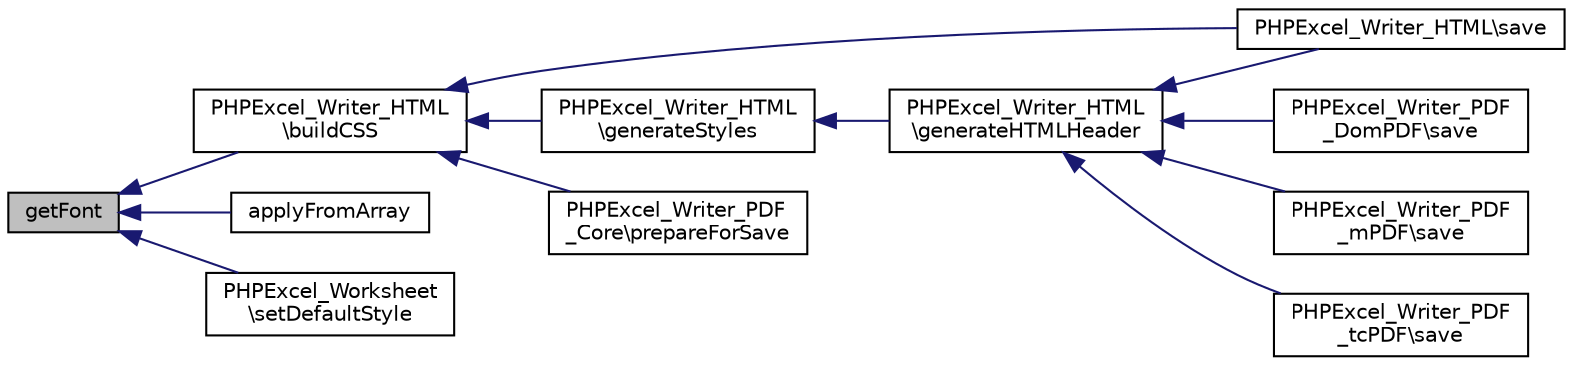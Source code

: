 digraph "getFont"
{
  edge [fontname="Helvetica",fontsize="10",labelfontname="Helvetica",labelfontsize="10"];
  node [fontname="Helvetica",fontsize="10",shape=record];
  rankdir="LR";
  Node53 [label="getFont",height=0.2,width=0.4,color="black", fillcolor="grey75", style="filled", fontcolor="black"];
  Node53 -> Node54 [dir="back",color="midnightblue",fontsize="10",style="solid",fontname="Helvetica"];
  Node54 [label="PHPExcel_Writer_HTML\l\\buildCSS",height=0.2,width=0.4,color="black", fillcolor="white", style="filled",URL="$class_p_h_p_excel___writer___h_t_m_l.html#a3f8fdb7ac7b7089f7b8ca365afbba79f"];
  Node54 -> Node55 [dir="back",color="midnightblue",fontsize="10",style="solid",fontname="Helvetica"];
  Node55 [label="PHPExcel_Writer_HTML\\save",height=0.2,width=0.4,color="black", fillcolor="white", style="filled",URL="$class_p_h_p_excel___writer___h_t_m_l.html#a47cf44d053426c59c85d31f37744687c"];
  Node54 -> Node56 [dir="back",color="midnightblue",fontsize="10",style="solid",fontname="Helvetica"];
  Node56 [label="PHPExcel_Writer_HTML\l\\generateStyles",height=0.2,width=0.4,color="black", fillcolor="white", style="filled",URL="$class_p_h_p_excel___writer___h_t_m_l.html#ae6002be0e346a33c8f65d034dc93158e"];
  Node56 -> Node57 [dir="back",color="midnightblue",fontsize="10",style="solid",fontname="Helvetica"];
  Node57 [label="PHPExcel_Writer_HTML\l\\generateHTMLHeader",height=0.2,width=0.4,color="black", fillcolor="white", style="filled",URL="$class_p_h_p_excel___writer___h_t_m_l.html#a4290ffdb5e8165cee74ba333620f56e9"];
  Node57 -> Node55 [dir="back",color="midnightblue",fontsize="10",style="solid",fontname="Helvetica"];
  Node57 -> Node58 [dir="back",color="midnightblue",fontsize="10",style="solid",fontname="Helvetica"];
  Node58 [label="PHPExcel_Writer_PDF\l_DomPDF\\save",height=0.2,width=0.4,color="black", fillcolor="white", style="filled",URL="$class_p_h_p_excel___writer___p_d_f___dom_p_d_f.html#a47cf44d053426c59c85d31f37744687c"];
  Node57 -> Node59 [dir="back",color="midnightblue",fontsize="10",style="solid",fontname="Helvetica"];
  Node59 [label="PHPExcel_Writer_PDF\l_mPDF\\save",height=0.2,width=0.4,color="black", fillcolor="white", style="filled",URL="$class_p_h_p_excel___writer___p_d_f__m_p_d_f.html#a47cf44d053426c59c85d31f37744687c"];
  Node57 -> Node60 [dir="back",color="midnightblue",fontsize="10",style="solid",fontname="Helvetica"];
  Node60 [label="PHPExcel_Writer_PDF\l_tcPDF\\save",height=0.2,width=0.4,color="black", fillcolor="white", style="filled",URL="$class_p_h_p_excel___writer___p_d_f__tc_p_d_f.html#a47cf44d053426c59c85d31f37744687c"];
  Node54 -> Node61 [dir="back",color="midnightblue",fontsize="10",style="solid",fontname="Helvetica"];
  Node61 [label="PHPExcel_Writer_PDF\l_Core\\prepareForSave",height=0.2,width=0.4,color="black", fillcolor="white", style="filled",URL="$class_p_h_p_excel___writer___p_d_f___core.html#a8f7146ac1b3765494f558fe3a7cc35e6"];
  Node53 -> Node62 [dir="back",color="midnightblue",fontsize="10",style="solid",fontname="Helvetica"];
  Node62 [label="applyFromArray",height=0.2,width=0.4,color="black", fillcolor="white", style="filled",URL="$class_p_h_p_excel___style.html#ae462ec85014ce8298383a7a491c14dbd"];
  Node53 -> Node63 [dir="back",color="midnightblue",fontsize="10",style="solid",fontname="Helvetica"];
  Node63 [label="PHPExcel_Worksheet\l\\setDefaultStyle",height=0.2,width=0.4,color="black", fillcolor="white", style="filled",URL="$class_p_h_p_excel___worksheet.html#aafa763aa28d05bf58eed021f54604572"];
}
